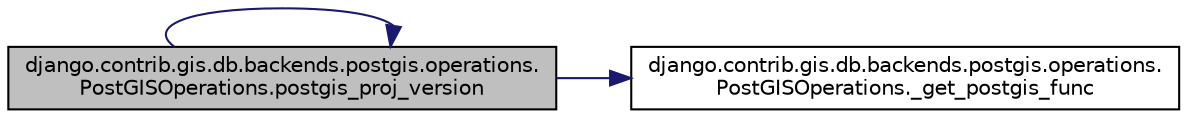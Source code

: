 digraph "django.contrib.gis.db.backends.postgis.operations.PostGISOperations.postgis_proj_version"
{
 // LATEX_PDF_SIZE
  edge [fontname="Helvetica",fontsize="10",labelfontname="Helvetica",labelfontsize="10"];
  node [fontname="Helvetica",fontsize="10",shape=record];
  rankdir="LR";
  Node1 [label="django.contrib.gis.db.backends.postgis.operations.\lPostGISOperations.postgis_proj_version",height=0.2,width=0.4,color="black", fillcolor="grey75", style="filled", fontcolor="black",tooltip=" "];
  Node1 -> Node2 [color="midnightblue",fontsize="10",style="solid",fontname="Helvetica"];
  Node2 [label="django.contrib.gis.db.backends.postgis.operations.\lPostGISOperations._get_postgis_func",height=0.2,width=0.4,color="black", fillcolor="white", style="filled",URL="$d5/dbb/classdjango_1_1contrib_1_1gis_1_1db_1_1backends_1_1postgis_1_1operations_1_1_post_g_i_s_operations.html#a251d1c58a601a3fb56030ca971ca3c3e",tooltip=" "];
  Node1 -> Node1 [color="midnightblue",fontsize="10",style="solid",fontname="Helvetica"];
}
